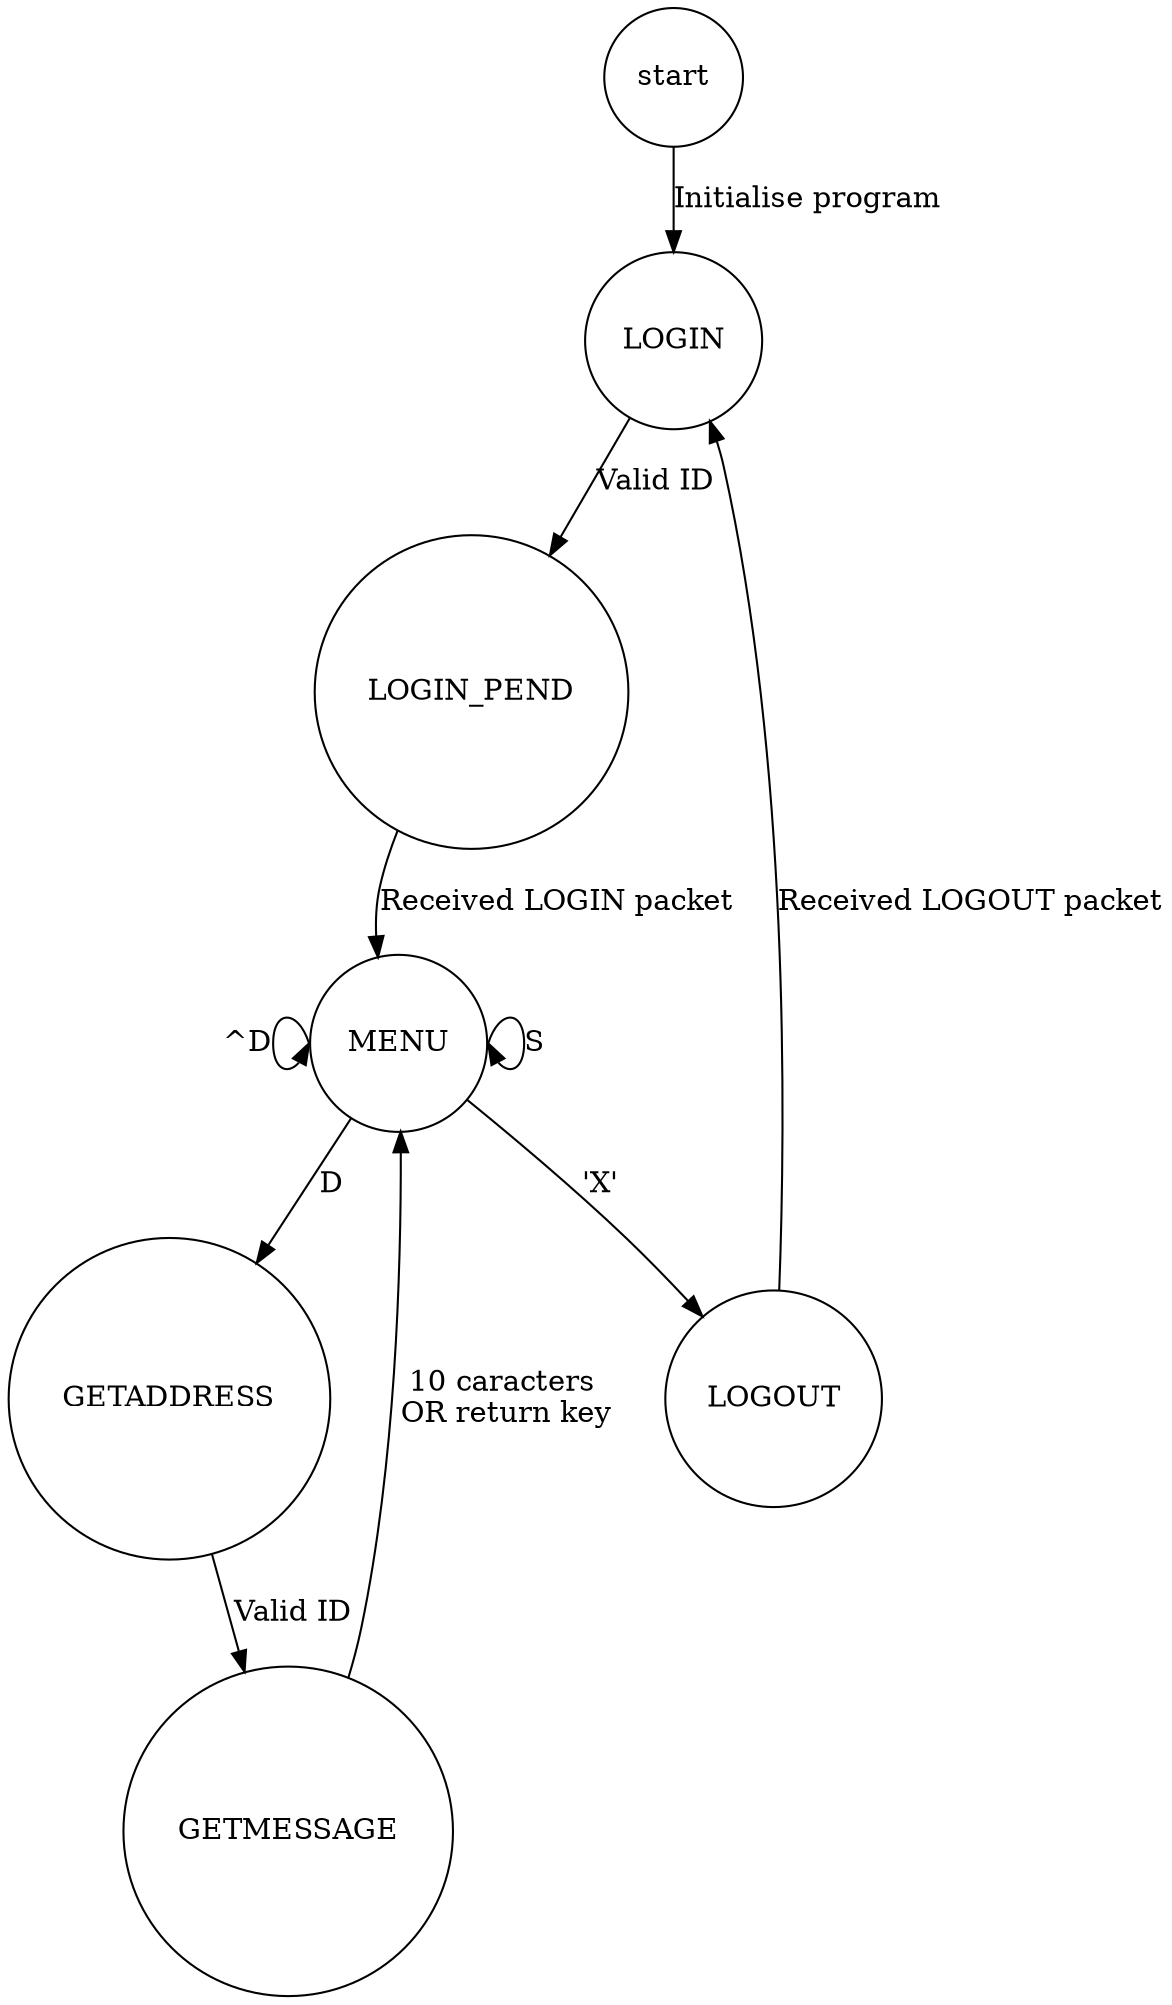 digraph fsm {
	node [shape = "circle" ];
	start -> LOGIN [ label = "Initialise program" ];
	LOGIN -> LOGIN_PEND [ label = "Valid ID" ];
	LOGIN_PEND -> MENU [ label = "Received LOGIN packet" ];
	MENU -> LOGOUT [ label = "'X'" ];
	LOGOUT -> LOGIN [label = "Received LOGOUT packet" ];
	MENU -> GETADDRESS [ label = "D" compass_pt = n ];
	GETADDRESS -> GETMESSAGE [ label = "Valid ID" ];
	GETMESSAGE -> MENU [label = "10 caracters \nOR return key" ];
	MENU:w -> MENU:w [ label = "^D" ];
	MENU:e -> MENU:e [ label = "S" ];
}